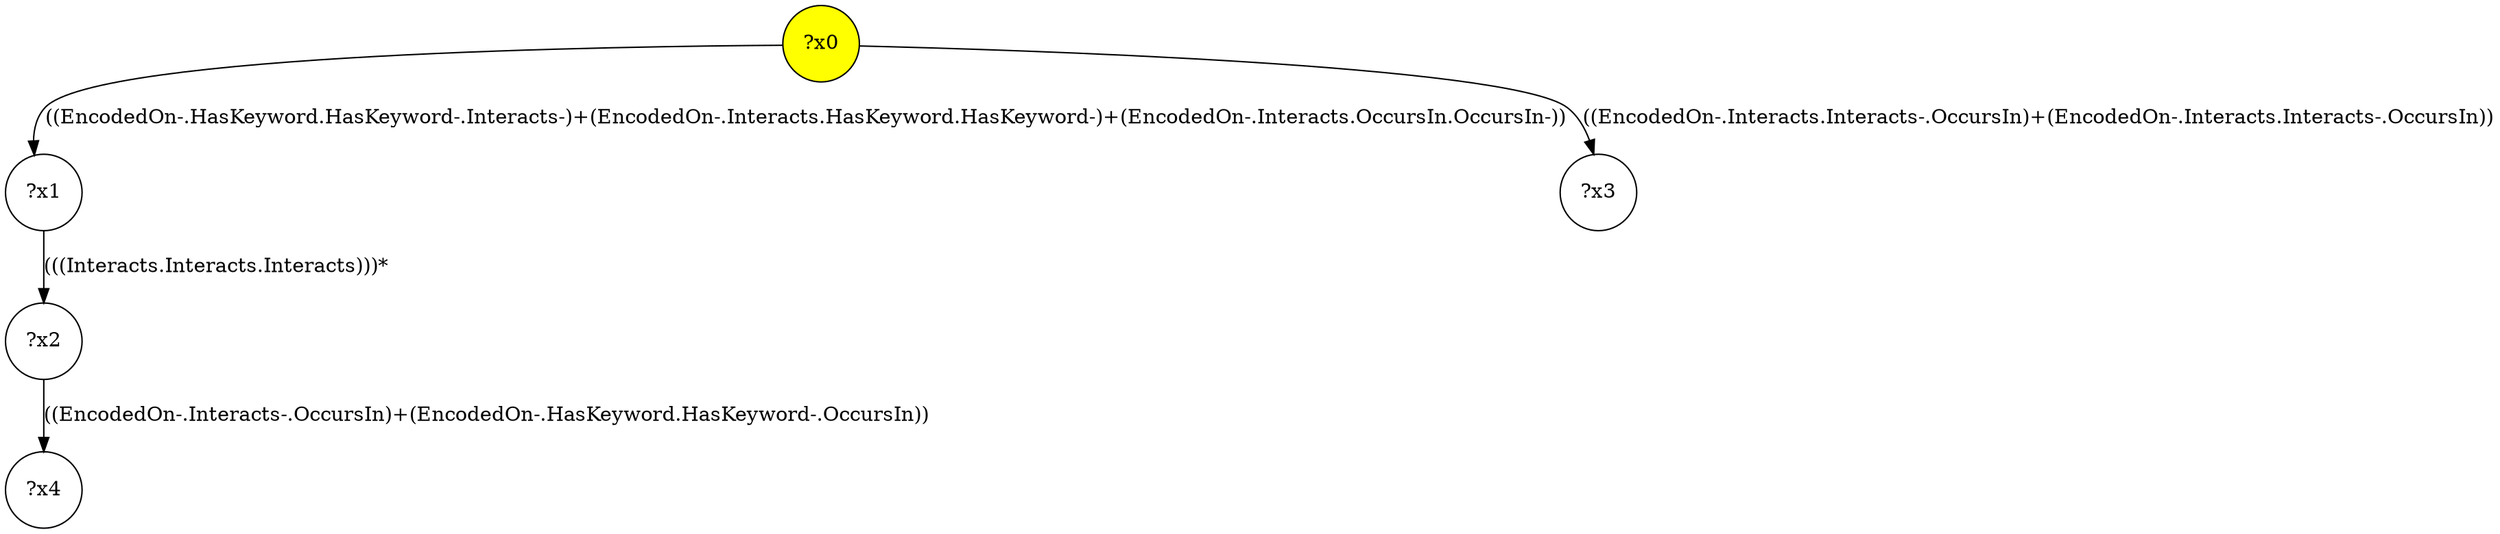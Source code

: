 digraph g {
	x0 [fillcolor="yellow", style="filled," shape=circle, label="?x0"];
	x1 [shape=circle, label="?x1"];
	x0 -> x1 [label="((EncodedOn-.HasKeyword.HasKeyword-.Interacts-)+(EncodedOn-.Interacts.HasKeyword.HasKeyword-)+(EncodedOn-.Interacts.OccursIn.OccursIn-))"];
	x2 [shape=circle, label="?x2"];
	x1 -> x2 [label="(((Interacts.Interacts.Interacts)))*"];
	x3 [shape=circle, label="?x3"];
	x0 -> x3 [label="((EncodedOn-.Interacts.Interacts-.OccursIn)+(EncodedOn-.Interacts.Interacts-.OccursIn))"];
	x4 [shape=circle, label="?x4"];
	x2 -> x4 [label="((EncodedOn-.Interacts-.OccursIn)+(EncodedOn-.HasKeyword.HasKeyword-.OccursIn))"];
}
